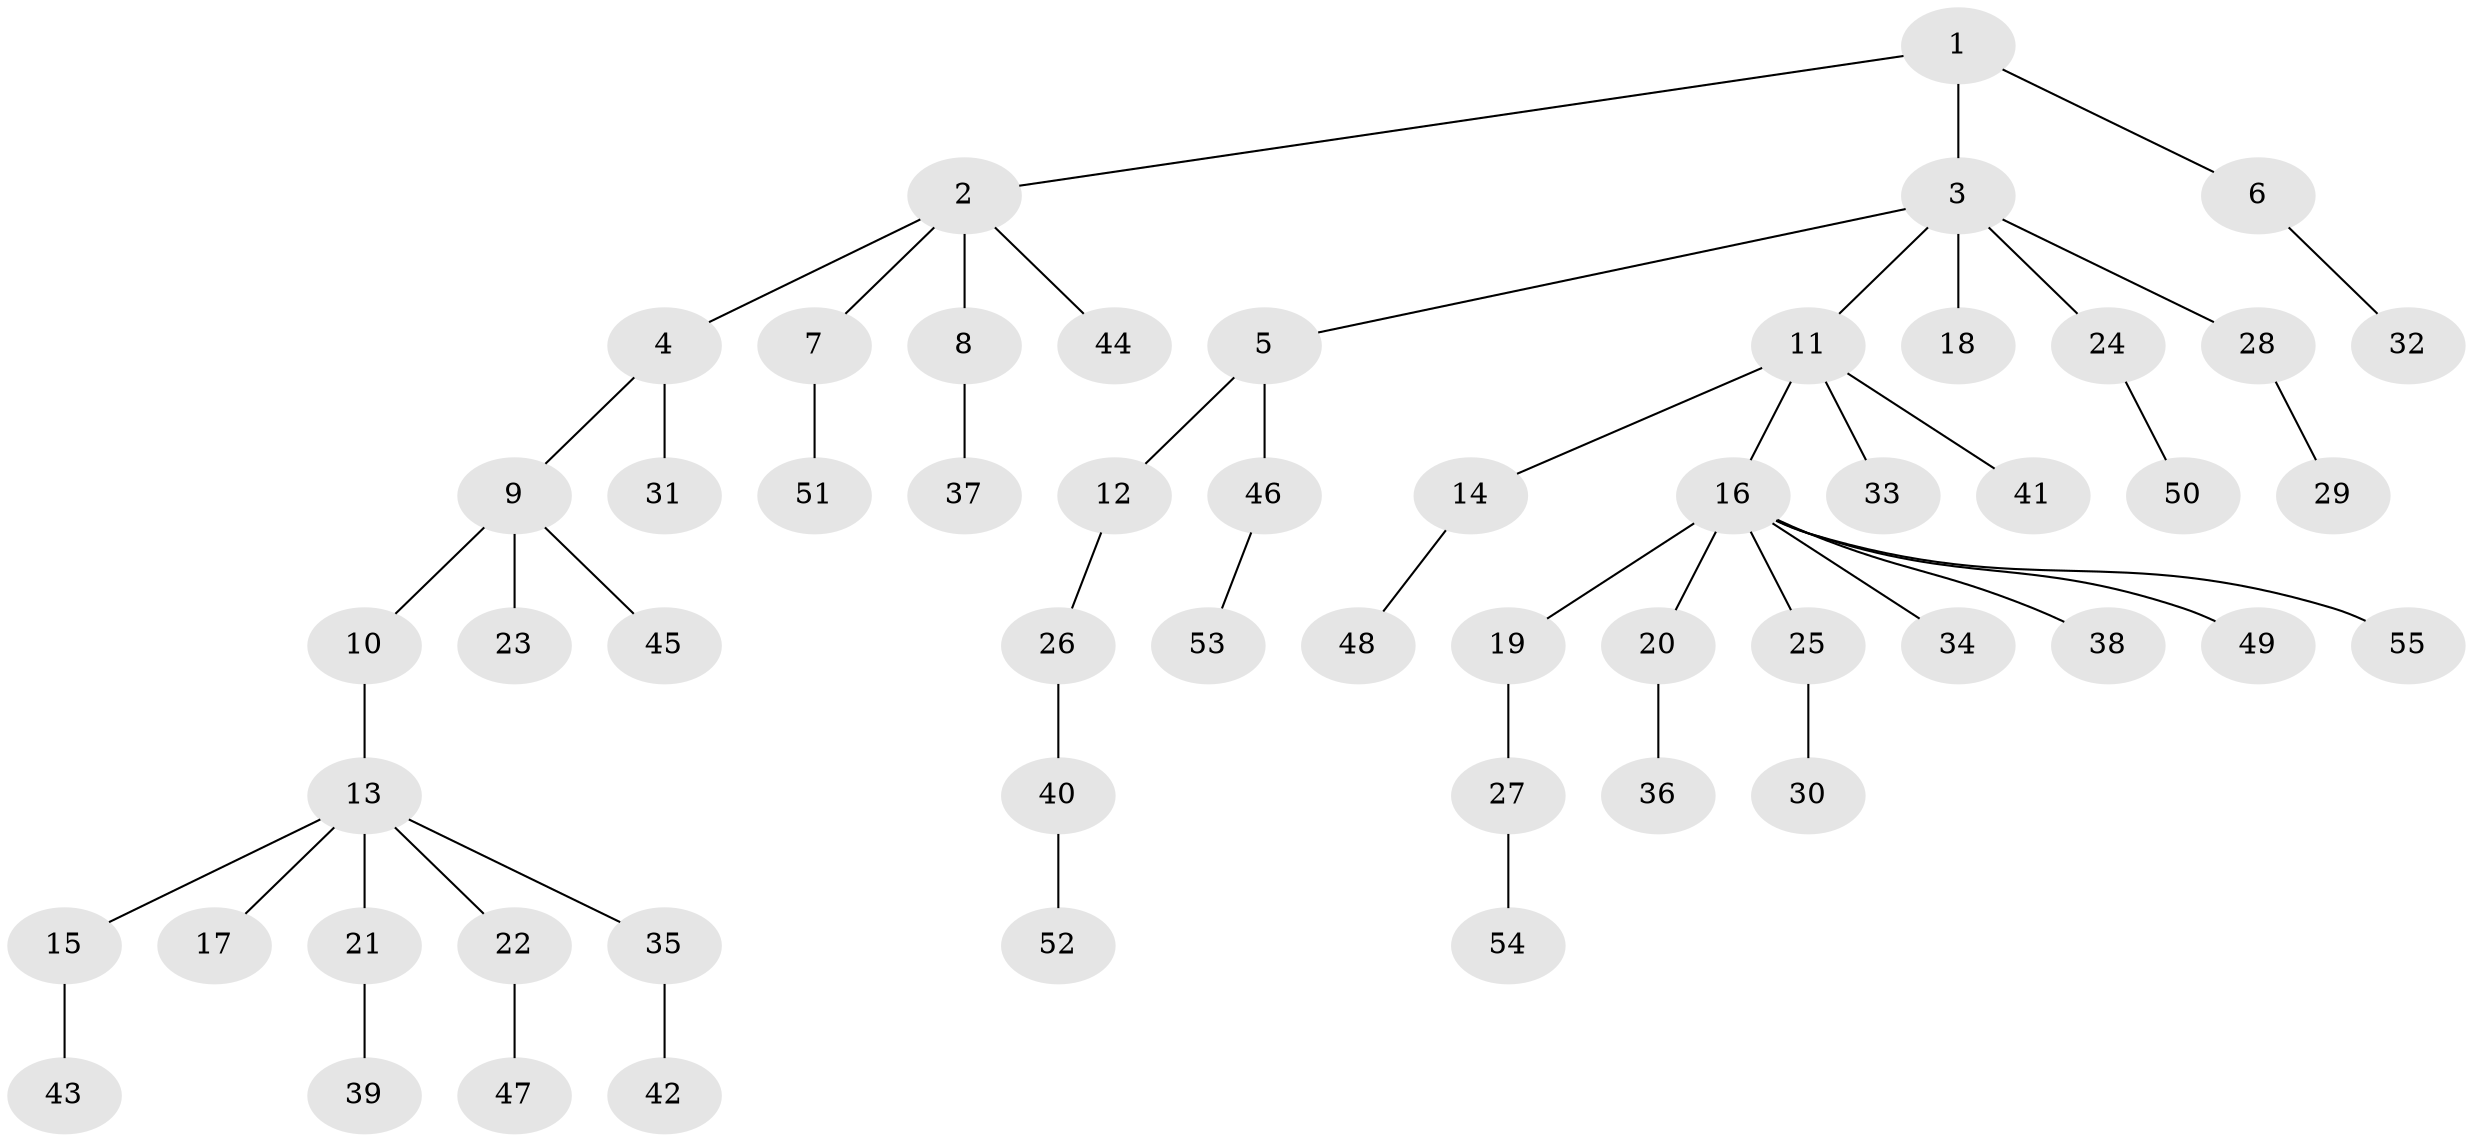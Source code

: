 // coarse degree distribution, {3: 0.10714285714285714, 2: 0.17857142857142858, 1: 0.5714285714285714, 7: 0.03571428571428571, 4: 0.10714285714285714}
// Generated by graph-tools (version 1.1) at 2025/37/03/04/25 23:37:27]
// undirected, 55 vertices, 54 edges
graph export_dot {
  node [color=gray90,style=filled];
  1;
  2;
  3;
  4;
  5;
  6;
  7;
  8;
  9;
  10;
  11;
  12;
  13;
  14;
  15;
  16;
  17;
  18;
  19;
  20;
  21;
  22;
  23;
  24;
  25;
  26;
  27;
  28;
  29;
  30;
  31;
  32;
  33;
  34;
  35;
  36;
  37;
  38;
  39;
  40;
  41;
  42;
  43;
  44;
  45;
  46;
  47;
  48;
  49;
  50;
  51;
  52;
  53;
  54;
  55;
  1 -- 2;
  1 -- 3;
  1 -- 6;
  2 -- 4;
  2 -- 7;
  2 -- 8;
  2 -- 44;
  3 -- 5;
  3 -- 11;
  3 -- 18;
  3 -- 24;
  3 -- 28;
  4 -- 9;
  4 -- 31;
  5 -- 12;
  5 -- 46;
  6 -- 32;
  7 -- 51;
  8 -- 37;
  9 -- 10;
  9 -- 23;
  9 -- 45;
  10 -- 13;
  11 -- 14;
  11 -- 16;
  11 -- 33;
  11 -- 41;
  12 -- 26;
  13 -- 15;
  13 -- 17;
  13 -- 21;
  13 -- 22;
  13 -- 35;
  14 -- 48;
  15 -- 43;
  16 -- 19;
  16 -- 20;
  16 -- 25;
  16 -- 34;
  16 -- 38;
  16 -- 49;
  16 -- 55;
  19 -- 27;
  20 -- 36;
  21 -- 39;
  22 -- 47;
  24 -- 50;
  25 -- 30;
  26 -- 40;
  27 -- 54;
  28 -- 29;
  35 -- 42;
  40 -- 52;
  46 -- 53;
}
